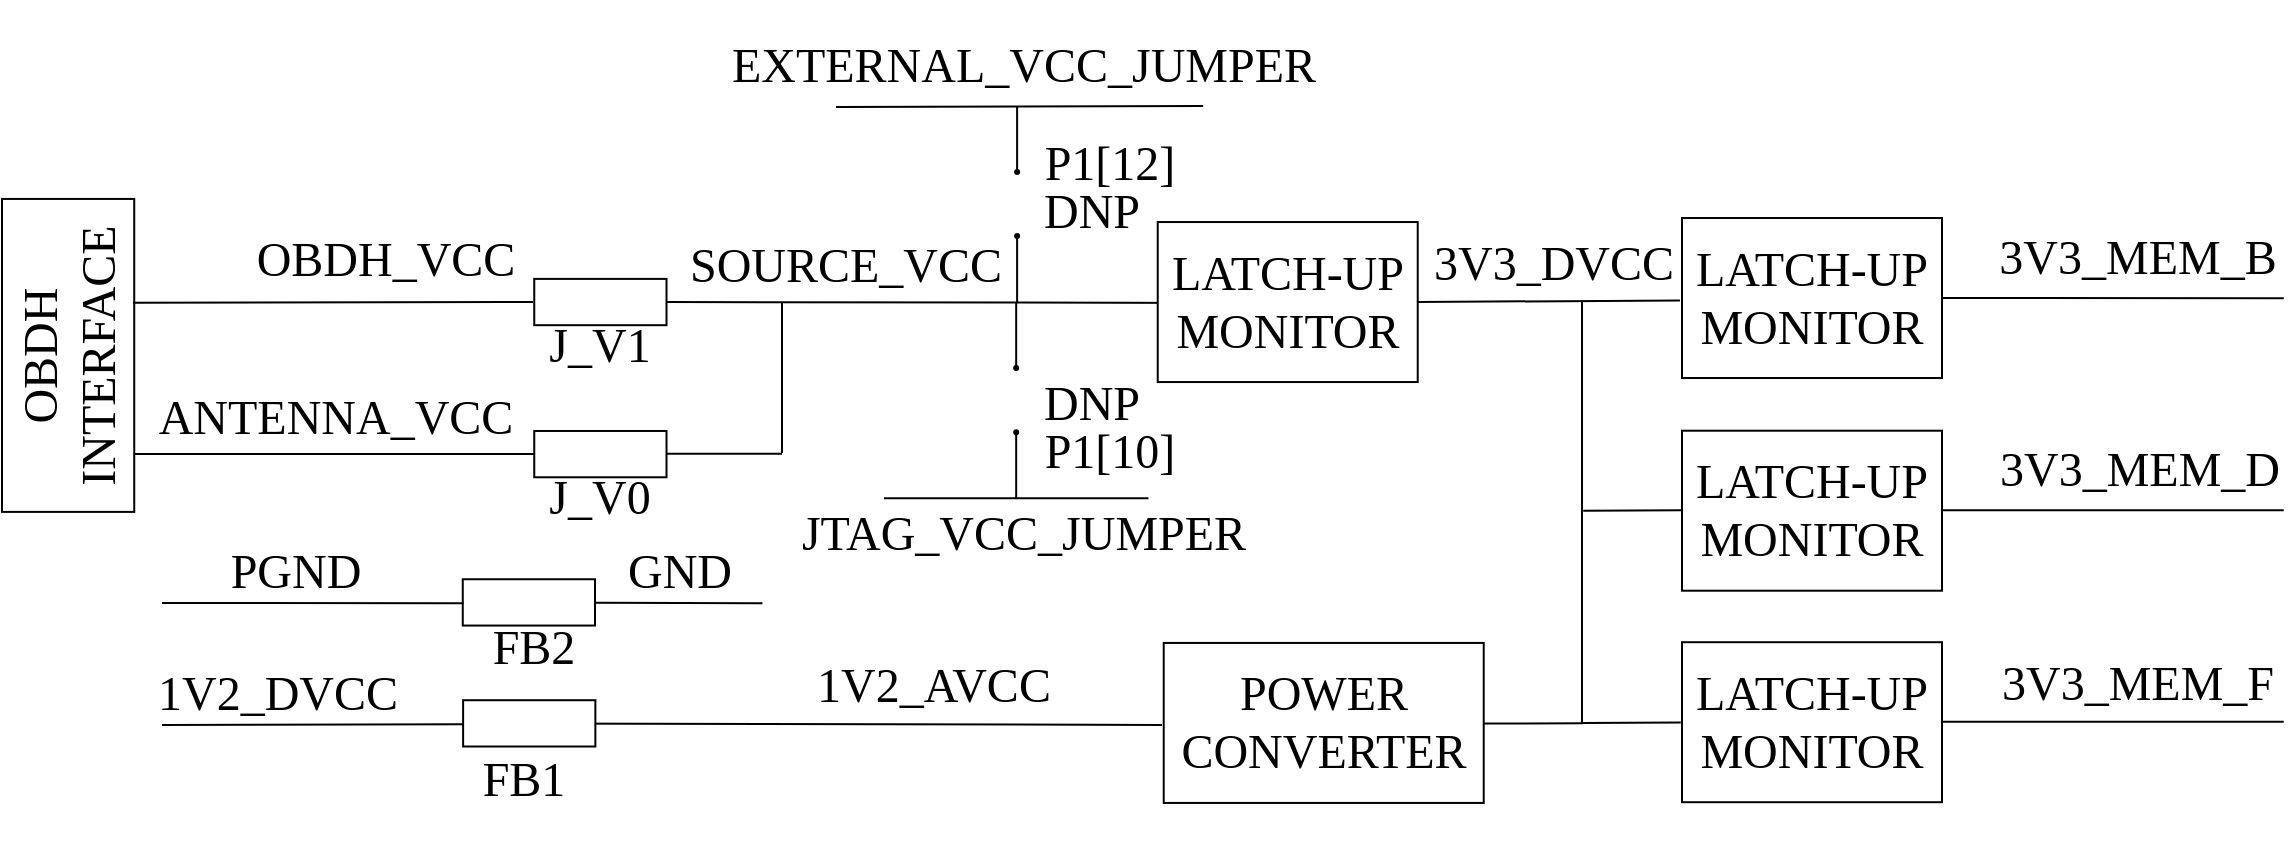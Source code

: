 <mxfile version="12.9.13" type="device"><diagram id="eSWXPnUQus3nV0YeEWv_" name="Page-1"><mxGraphModel dx="1826" dy="783" grid="1" gridSize="10" guides="1" tooltips="1" connect="1" arrows="1" fold="1" page="1" pageScale="1" pageWidth="827" pageHeight="1169" math="0" shadow="0"><root><mxCell id="0"/><mxCell id="1" parent="0"/><mxCell id="qSr170FPBNUNlCHx-Jti-76" value="" style="endArrow=none;html=1;fontSize=24;fontFamily=Times New Roman;" edge="1" parent="1"><mxGeometry width="50" height="50" relative="1" as="geometry"><mxPoint x="536.391" y="411.713" as="sourcePoint"/><mxPoint x="860" y="412.47" as="targetPoint"/></mxGeometry></mxCell><mxCell id="hE79nbzEeWooFA8_P2_p-92" value="" style="endArrow=none;html=1;fontSize=24;fontFamily=Times New Roman;" parent="1" edge="1"><mxGeometry width="50" height="50" relative="1" as="geometry"><mxPoint x="536.211" y="351.233" as="sourcePoint"/><mxPoint x="660.21" y="351.65" as="targetPoint"/></mxGeometry></mxCell><mxCell id="hE79nbzEeWooFA8_P2_p-78" value="DNP" style="text;html=1;strokeColor=none;fillColor=none;align=center;verticalAlign=middle;whiteSpace=wrap;rounded=0;fontSize=24;horizontal=1;fontFamily=Times New Roman;" parent="1" vertex="1"><mxGeometry x="758.615" y="219.0" width="132.249" height="66.125" as="geometry"/></mxCell><mxCell id="hE79nbzEeWooFA8_P2_p-2" value="OBDH INTERFACE" style="rounded=0;whiteSpace=wrap;html=1;fontSize=24;horizontal=0;fillColor=#FFFFFF;fontFamily=Times New Roman;" parent="1" vertex="1"><mxGeometry x="280" y="149.47" width="66.12" height="156.48" as="geometry"/></mxCell><mxCell id="hE79nbzEeWooFA8_P2_p-3" value="" style="endArrow=none;html=1;entryX=0;entryY=0.5;entryDx=0;entryDy=0;fontSize=24;fontFamily=Times New Roman;exitX=0.99;exitY=0.332;exitDx=0;exitDy=0;exitPerimeter=0;" parent="1" edge="1" source="hE79nbzEeWooFA8_P2_p-2"><mxGeometry width="50" height="50" relative="1" as="geometry"><mxPoint x="360" y="201.47" as="sourcePoint"/><mxPoint x="545.478" y="201.023" as="targetPoint"/></mxGeometry></mxCell><mxCell id="hE79nbzEeWooFA8_P2_p-7" value="" style="rounded=0;whiteSpace=wrap;html=1;fontSize=24;fillColor=#FFFFFF;fontFamily=Times New Roman;" parent="1" vertex="1"><mxGeometry x="546.128" y="189.451" width="66.124" height="23.144" as="geometry"/></mxCell><mxCell id="hE79nbzEeWooFA8_P2_p-8" value="" style="endArrow=none;html=1;exitX=1;exitY=0.5;exitDx=0;exitDy=0;fontSize=24;fontFamily=Times New Roman;" parent="1" source="hE79nbzEeWooFA8_P2_p-7" edge="1"><mxGeometry width="50" height="50" relative="1" as="geometry"><mxPoint x="697.56" y="200.56" as="sourcePoint"/><mxPoint x="890" y="201.47" as="targetPoint"/></mxGeometry></mxCell><mxCell id="hE79nbzEeWooFA8_P2_p-9" value="" style="endArrow=oval;html=1;endFill=1;endSize=2;fontSize=24;fontFamily=Times New Roman;" parent="1" edge="1"><mxGeometry width="50" height="50" relative="1" as="geometry"><mxPoint x="787.084" y="200.963" as="sourcePoint"/><mxPoint x="787.084" y="234.025" as="targetPoint"/></mxGeometry></mxCell><mxCell id="hE79nbzEeWooFA8_P2_p-10" value="" style="endArrow=none;html=1;startArrow=oval;startFill=1;startSize=2;fontSize=24;fontFamily=Times New Roman;" parent="1" edge="1"><mxGeometry width="50" height="50" relative="1" as="geometry"><mxPoint x="787.084" y="266.088" as="sourcePoint"/><mxPoint x="787.084" y="299.15" as="targetPoint"/></mxGeometry></mxCell><mxCell id="hE79nbzEeWooFA8_P2_p-11" value="" style="endArrow=none;html=1;fontSize=24;fontFamily=Times New Roman;" parent="1" edge="1"><mxGeometry width="50" height="50" relative="1" as="geometry"><mxPoint x="720.96" y="299.15" as="sourcePoint"/><mxPoint x="853.209" y="299.15" as="targetPoint"/></mxGeometry></mxCell><mxCell id="hE79nbzEeWooFA8_P2_p-15" value="OBDH_VCC" style="text;html=1;strokeColor=none;fillColor=none;align=center;verticalAlign=middle;whiteSpace=wrap;rounded=0;fontSize=24;horizontal=1;fontFamily=Times New Roman;" parent="1" vertex="1"><mxGeometry x="406.311" y="146.47" width="132.249" height="66.125" as="geometry"/></mxCell><mxCell id="hE79nbzEeWooFA8_P2_p-17" value="SOURCE_VCC" style="text;html=1;strokeColor=none;fillColor=none;align=center;verticalAlign=middle;whiteSpace=wrap;rounded=0;fontSize=24;horizontal=1;fontFamily=Times New Roman;" parent="1" vertex="1"><mxGeometry x="635.706" y="149.47" width="132.249" height="66.125" as="geometry"/></mxCell><mxCell id="hE79nbzEeWooFA8_P2_p-19" value="JTAG_VCC_JUMPER" style="text;html=1;strokeColor=none;fillColor=none;align=center;verticalAlign=middle;whiteSpace=wrap;rounded=0;fontSize=24;horizontal=1;fontFamily=Times New Roman;" parent="1" vertex="1"><mxGeometry x="724.554" y="284.165" width="132.249" height="66.125" as="geometry"/></mxCell><mxCell id="hE79nbzEeWooFA8_P2_p-20" value="J_V1" style="text;html=1;strokeColor=none;fillColor=none;align=center;verticalAlign=middle;whiteSpace=wrap;rounded=0;fontSize=24;horizontal=1;fontFamily=Times New Roman;" parent="1" vertex="1"><mxGeometry x="513.064" y="189.453" width="132.249" height="66.125" as="geometry"/></mxCell><mxCell id="hE79nbzEeWooFA8_P2_p-77" value="P1[10]" style="text;html=1;strokeColor=none;fillColor=none;align=center;verticalAlign=middle;whiteSpace=wrap;rounded=0;fontSize=24;horizontal=1;fontFamily=Times New Roman;" parent="1" vertex="1"><mxGeometry x="767.998" y="243.166" width="132.249" height="66.125" as="geometry"/></mxCell><mxCell id="hE79nbzEeWooFA8_P2_p-88" value="" style="rounded=0;whiteSpace=wrap;html=1;fontSize=24;fillColor=#FFFFFF;fontFamily=Times New Roman;" parent="1" vertex="1"><mxGeometry x="510.378" y="339.631" width="66.124" height="23.144" as="geometry"/></mxCell><mxCell id="hE79nbzEeWooFA8_P2_p-89" value="PGND" style="text;html=1;strokeColor=none;fillColor=none;align=center;verticalAlign=middle;whiteSpace=wrap;rounded=0;fontSize=24;horizontal=1;fontFamily=Times New Roman;" parent="1" vertex="1"><mxGeometry x="360.801" y="303.29" width="132.249" height="66.125" as="geometry"/></mxCell><mxCell id="hE79nbzEeWooFA8_P2_p-90" value="GND" style="text;html=1;strokeColor=none;fillColor=none;align=center;verticalAlign=middle;whiteSpace=wrap;rounded=0;fontSize=24;horizontal=1;fontFamily=Times New Roman;" parent="1" vertex="1"><mxGeometry x="553.456" y="303.29" width="132.249" height="66.125" as="geometry"/></mxCell><mxCell id="hE79nbzEeWooFA8_P2_p-91" value="FB2" style="text;html=1;strokeColor=none;fillColor=none;align=center;verticalAlign=middle;whiteSpace=wrap;rounded=0;fontSize=24;horizontal=1;fontFamily=Times New Roman;" parent="1" vertex="1"><mxGeometry x="480.004" y="340.603" width="132.249" height="66.125" as="geometry"/></mxCell><mxCell id="hE79nbzEeWooFA8_P2_p-93" value="" style="endArrow=none;html=1;fontSize=24;fontFamily=Times New Roman;" parent="1" edge="1"><mxGeometry width="50" height="50" relative="1" as="geometry"><mxPoint x="360" y="351.47" as="sourcePoint"/><mxPoint x="510.8" y="351.65" as="targetPoint"/></mxGeometry></mxCell><mxCell id="qSr170FPBNUNlCHx-Jti-1" value="" style="endArrow=none;html=1;fontSize=24;fontFamily=Times New Roman;exitX=1.005;exitY=0.815;exitDx=0;exitDy=0;exitPerimeter=0;" edge="1" parent="1" source="hE79nbzEeWooFA8_P2_p-2"><mxGeometry width="50" height="50" relative="1" as="geometry"><mxPoint x="350.004" y="276.969" as="sourcePoint"/><mxPoint x="548.378" y="276.969" as="targetPoint"/></mxGeometry></mxCell><mxCell id="qSr170FPBNUNlCHx-Jti-2" value="ANTENNA_VCC" style="text;html=1;strokeColor=none;fillColor=none;align=center;verticalAlign=middle;whiteSpace=wrap;rounded=0;fontSize=24;horizontal=1;fontFamily=Times New Roman;" vertex="1" parent="1"><mxGeometry x="380.81" y="225.817" width="132.249" height="66.125" as="geometry"/></mxCell><mxCell id="qSr170FPBNUNlCHx-Jti-4" value="" style="rounded=0;whiteSpace=wrap;html=1;fontSize=24;fillColor=#FFFFFF;fontFamily=Times New Roman;" vertex="1" parent="1"><mxGeometry x="546.128" y="265.491" width="66.124" height="23.144" as="geometry"/></mxCell><mxCell id="qSr170FPBNUNlCHx-Jti-5" value="J_V0" style="text;html=1;strokeColor=none;fillColor=none;align=center;verticalAlign=middle;whiteSpace=wrap;rounded=0;fontSize=24;horizontal=1;fontFamily=Times New Roman;" vertex="1" parent="1"><mxGeometry x="513.064" y="265.493" width="132.249" height="66.125" as="geometry"/></mxCell><mxCell id="qSr170FPBNUNlCHx-Jti-6" value="" style="endArrow=none;html=1;fontSize=24;fontFamily=Times New Roman;" edge="1" parent="1"><mxGeometry width="50" height="50" relative="1" as="geometry"><mxPoint x="612.254" y="276.859" as="sourcePoint"/><mxPoint x="670" y="276.86" as="targetPoint"/></mxGeometry></mxCell><mxCell id="qSr170FPBNUNlCHx-Jti-7" value="" style="endArrow=none;html=1;fontSize=24;fontFamily=Times New Roman;" edge="1" parent="1"><mxGeometry width="50" height="50" relative="1" as="geometry"><mxPoint x="670" y="276.47" as="sourcePoint"/><mxPoint x="670" y="201.47" as="targetPoint"/></mxGeometry></mxCell><mxCell id="qSr170FPBNUNlCHx-Jti-8" value="" style="endArrow=none;html=1;startArrow=oval;startFill=1;startSize=2;fontSize=24;fontFamily=Times New Roman;" edge="1" parent="1"><mxGeometry width="50" height="50" relative="1" as="geometry"><mxPoint x="787.555" y="136.003" as="sourcePoint"/><mxPoint x="787.555" y="103.003" as="targetPoint"/></mxGeometry></mxCell><mxCell id="qSr170FPBNUNlCHx-Jti-9" value="" style="endArrow=none;html=1;fontSize=24;fontFamily=Times New Roman;" edge="1" parent="1"><mxGeometry width="50" height="50" relative="1" as="geometry"><mxPoint x="880.555" y="103.003" as="sourcePoint"/><mxPoint x="697" y="103.47" as="targetPoint"/></mxGeometry></mxCell><mxCell id="qSr170FPBNUNlCHx-Jti-10" value="EXTERNAL_VCC_JUMPER" style="text;html=1;strokeColor=none;fillColor=none;align=center;verticalAlign=middle;whiteSpace=wrap;rounded=0;fontSize=24;horizontal=1;fontFamily=Times New Roman;rotation=0;" vertex="1" parent="1"><mxGeometry x="724.555" y="50.003" width="132.249" height="66.125" as="geometry"/></mxCell><mxCell id="qSr170FPBNUNlCHx-Jti-11" value="P1[12]" style="text;html=1;strokeColor=none;fillColor=none;align=center;verticalAlign=middle;whiteSpace=wrap;rounded=0;fontSize=24;horizontal=1;fontFamily=Times New Roman;rotation=0;" vertex="1" parent="1"><mxGeometry x="767.995" y="98.473" width="132.249" height="66.125" as="geometry"/></mxCell><mxCell id="qSr170FPBNUNlCHx-Jti-12" value="DNP" style="text;html=1;strokeColor=none;fillColor=none;align=center;verticalAlign=middle;whiteSpace=wrap;rounded=0;fontSize=24;horizontal=1;fontFamily=Times New Roman;rotation=0;" vertex="1" parent="1"><mxGeometry x="758.615" y="123.323" width="132.249" height="66.125" as="geometry"/></mxCell><mxCell id="qSr170FPBNUNlCHx-Jti-13" value="" style="endArrow=oval;html=1;endFill=1;endSize=2;fontSize=24;fontFamily=Times New Roman;" edge="1" parent="1"><mxGeometry width="50" height="50" relative="1" as="geometry"><mxPoint x="787.555" y="201.003" as="sourcePoint"/><mxPoint x="787.555" y="168.003" as="targetPoint"/></mxGeometry></mxCell><mxCell id="qSr170FPBNUNlCHx-Jti-18" value="LATCH-UP&lt;br&gt;MONITOR" style="rounded=0;whiteSpace=wrap;html=1;fontSize=24;fillColor=#ffffff;fontFamily=Times New Roman;" vertex="1" parent="1"><mxGeometry x="857.86" y="161.02" width="130" height="80" as="geometry"/></mxCell><mxCell id="qSr170FPBNUNlCHx-Jti-22" value="" style="endArrow=none;html=1;exitX=1;exitY=0.5;exitDx=0;exitDy=0;fontSize=24;fontFamily=Times New Roman;entryX=-0.008;entryY=0.515;entryDx=0;entryDy=0;entryPerimeter=0;" edge="1" parent="1" source="qSr170FPBNUNlCHx-Jti-18" target="qSr170FPBNUNlCHx-Jti-58"><mxGeometry width="50" height="50" relative="1" as="geometry"><mxPoint x="1021.003" y="200.523" as="sourcePoint"/><mxPoint x="1070" y="200.47" as="targetPoint"/></mxGeometry></mxCell><mxCell id="qSr170FPBNUNlCHx-Jti-25" value="" style="endArrow=none;html=1;fontFamily=Times New Roman;fontSize=24;" edge="1" parent="1"><mxGeometry width="50" height="50" relative="1" as="geometry"><mxPoint x="1069.995" y="200.563" as="sourcePoint"/><mxPoint x="1070" y="411.47" as="targetPoint"/></mxGeometry></mxCell><mxCell id="qSr170FPBNUNlCHx-Jti-29" value="" style="endArrow=none;html=1;fontSize=24;fontFamily=Times New Roman;" edge="1" parent="1"><mxGeometry width="50" height="50" relative="1" as="geometry"><mxPoint x="1020.86" y="411.78" as="sourcePoint"/><mxPoint x="1070.254" y="411.579" as="targetPoint"/></mxGeometry></mxCell><mxCell id="qSr170FPBNUNlCHx-Jti-46" value="POWER&lt;br&gt;CONVERTER" style="rounded=0;whiteSpace=wrap;html=1;fontSize=24;fillColor=#ffffff;fontFamily=Times New Roman;" vertex="1" parent="1"><mxGeometry x="860.86" y="371.47" width="160" height="80" as="geometry"/></mxCell><mxCell id="qSr170FPBNUNlCHx-Jti-57" value="3V3_MEM_B" style="text;html=1;strokeColor=none;fillColor=none;align=center;verticalAlign=middle;whiteSpace=wrap;rounded=0;fontSize=24;horizontal=1;fontFamily=Times New Roman;" vertex="1" parent="1"><mxGeometry x="1282.004" y="146.015" width="132.249" height="66.125" as="geometry"/></mxCell><mxCell id="qSr170FPBNUNlCHx-Jti-58" value="LATCH-UP&lt;br&gt;MONITOR" style="rounded=0;whiteSpace=wrap;html=1;fontSize=24;fillColor=#ffffff;fontFamily=Times New Roman;" vertex="1" parent="1"><mxGeometry x="1120" y="159.01" width="130" height="80" as="geometry"/></mxCell><mxCell id="qSr170FPBNUNlCHx-Jti-59" value="LATCH-UP&lt;br&gt;MONITOR" style="rounded=0;whiteSpace=wrap;html=1;fontSize=24;fillColor=#ffffff;fontFamily=Times New Roman;" vertex="1" parent="1"><mxGeometry x="1120" y="265.35" width="130" height="80" as="geometry"/></mxCell><mxCell id="qSr170FPBNUNlCHx-Jti-60" value="LATCH-UP&lt;br&gt;MONITOR" style="rounded=0;whiteSpace=wrap;html=1;fontSize=24;fillColor=#ffffff;fontFamily=Times New Roman;" vertex="1" parent="1"><mxGeometry x="1120" y="371.1" width="130" height="80" as="geometry"/></mxCell><mxCell id="qSr170FPBNUNlCHx-Jti-61" value="" style="endArrow=none;html=1;fontSize=24;fontFamily=Times New Roman;" edge="1" parent="1"><mxGeometry width="50" height="50" relative="1" as="geometry"><mxPoint x="1250.0" y="199.01" as="sourcePoint"/><mxPoint x="1420.864" y="199.069" as="targetPoint"/></mxGeometry></mxCell><mxCell id="qSr170FPBNUNlCHx-Jti-62" value="" style="endArrow=none;html=1;fontSize=24;fontFamily=Times New Roman;" edge="1" parent="1"><mxGeometry width="50" height="50" relative="1" as="geometry"><mxPoint x="1250.0" y="305.11" as="sourcePoint"/><mxPoint x="1420.864" y="305.169" as="targetPoint"/></mxGeometry></mxCell><mxCell id="qSr170FPBNUNlCHx-Jti-63" value="" style="endArrow=none;html=1;fontSize=24;fontFamily=Times New Roman;" edge="1" parent="1"><mxGeometry width="50" height="50" relative="1" as="geometry"><mxPoint x="1250.0" y="410.86" as="sourcePoint"/><mxPoint x="1420.864" y="410.919" as="targetPoint"/></mxGeometry></mxCell><mxCell id="qSr170FPBNUNlCHx-Jti-64" value="3V3_MEM_D" style="text;html=1;strokeColor=none;fillColor=none;align=center;verticalAlign=middle;whiteSpace=wrap;rounded=0;fontSize=24;horizontal=1;fontFamily=Times New Roman;" vertex="1" parent="1"><mxGeometry x="1282.554" y="252.015" width="132.249" height="66.125" as="geometry"/></mxCell><mxCell id="qSr170FPBNUNlCHx-Jti-65" value="3V3_MEM_F" style="text;html=1;strokeColor=none;fillColor=none;align=center;verticalAlign=middle;whiteSpace=wrap;rounded=0;fontSize=24;horizontal=1;fontFamily=Times New Roman;" vertex="1" parent="1"><mxGeometry x="1282.004" y="359.015" width="132.249" height="66.125" as="geometry"/></mxCell><mxCell id="qSr170FPBNUNlCHx-Jti-67" value="&lt;span&gt;1V2_AVCC&lt;/span&gt;" style="text;html=1;strokeColor=none;fillColor=none;align=center;verticalAlign=middle;whiteSpace=wrap;rounded=0;fontSize=24;horizontal=1;fontFamily=Times New Roman;" vertex="1" parent="1"><mxGeometry x="680.0" y="360.237" width="132.249" height="66.125" as="geometry"/></mxCell><mxCell id="qSr170FPBNUNlCHx-Jti-68" value="" style="endArrow=none;html=1;fontSize=24;fontFamily=Times New Roman;" edge="1" parent="1"><mxGeometry width="50" height="50" relative="1" as="geometry"><mxPoint x="1070" y="411.47" as="sourcePoint"/><mxPoint x="1119.394" y="411.269" as="targetPoint"/></mxGeometry></mxCell><mxCell id="qSr170FPBNUNlCHx-Jti-69" value="" style="endArrow=none;html=1;fontSize=24;fontFamily=Times New Roman;" edge="1" parent="1"><mxGeometry width="50" height="50" relative="1" as="geometry"><mxPoint x="1070.61" y="305.35" as="sourcePoint"/><mxPoint x="1120.004" y="305.149" as="targetPoint"/></mxGeometry></mxCell><mxCell id="qSr170FPBNUNlCHx-Jti-71" value="3V3_DVCC" style="text;html=1;strokeColor=none;fillColor=none;align=center;verticalAlign=middle;whiteSpace=wrap;rounded=0;fontSize=24;horizontal=1;fontFamily=Times New Roman;" vertex="1" parent="1"><mxGeometry x="990.0" y="148.467" width="132.249" height="66.125" as="geometry"/></mxCell><mxCell id="qSr170FPBNUNlCHx-Jti-72" value="" style="rounded=0;whiteSpace=wrap;html=1;fontSize=24;fillColor=#FFFFFF;fontFamily=Times New Roman;" vertex="1" parent="1"><mxGeometry x="510.558" y="400.111" width="66.124" height="23.144" as="geometry"/></mxCell><mxCell id="qSr170FPBNUNlCHx-Jti-73" value="1V2_DVCC" style="text;html=1;strokeColor=none;fillColor=none;align=center;verticalAlign=middle;whiteSpace=wrap;rounded=0;fontSize=24;horizontal=1;fontFamily=Times New Roman;" vertex="1" parent="1"><mxGeometry x="351.981" y="363.77" width="132.249" height="66.125" as="geometry"/></mxCell><mxCell id="qSr170FPBNUNlCHx-Jti-75" value="FB1" style="text;html=1;strokeColor=none;fillColor=none;align=center;verticalAlign=middle;whiteSpace=wrap;rounded=0;fontSize=24;horizontal=1;fontFamily=Times New Roman;" vertex="1" parent="1"><mxGeometry x="474.884" y="406.723" width="132.249" height="66.125" as="geometry"/></mxCell><mxCell id="qSr170FPBNUNlCHx-Jti-77" value="" style="endArrow=none;html=1;fontSize=24;fontFamily=Times New Roman;" edge="1" parent="1"><mxGeometry width="50" height="50" relative="1" as="geometry"><mxPoint x="360" y="412.47" as="sourcePoint"/><mxPoint x="510.98" y="412.13" as="targetPoint"/></mxGeometry></mxCell></root></mxGraphModel></diagram></mxfile>
